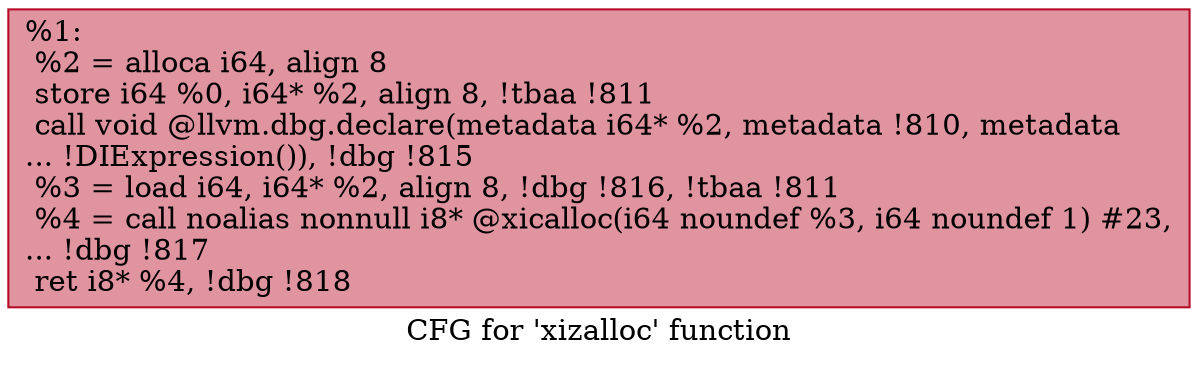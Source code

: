 digraph "CFG for 'xizalloc' function" {
	label="CFG for 'xizalloc' function";

	Node0x8dc410 [shape=record,color="#b70d28ff", style=filled, fillcolor="#b70d2870",label="{%1:\l  %2 = alloca i64, align 8\l  store i64 %0, i64* %2, align 8, !tbaa !811\l  call void @llvm.dbg.declare(metadata i64* %2, metadata !810, metadata\l... !DIExpression()), !dbg !815\l  %3 = load i64, i64* %2, align 8, !dbg !816, !tbaa !811\l  %4 = call noalias nonnull i8* @xicalloc(i64 noundef %3, i64 noundef 1) #23,\l... !dbg !817\l  ret i8* %4, !dbg !818\l}"];
}
